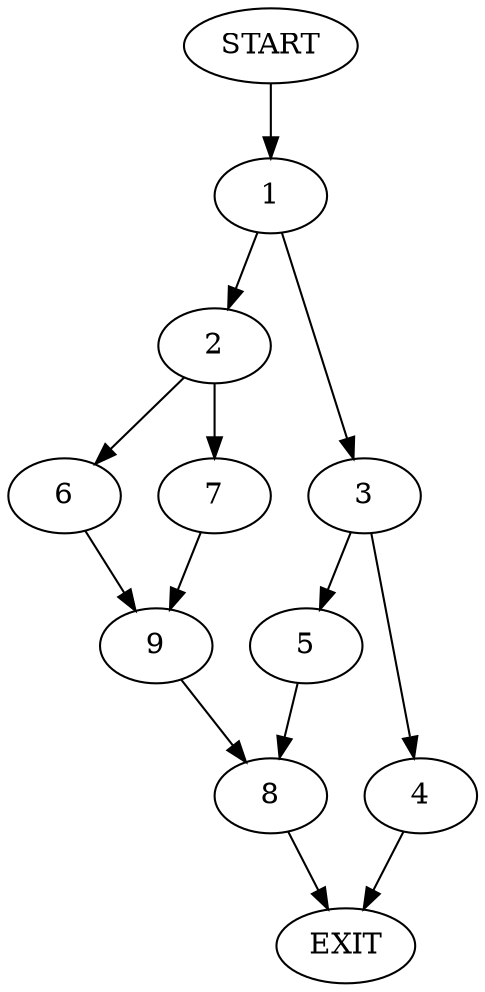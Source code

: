 digraph {
0 [label="START"]
10 [label="EXIT"]
0 -> 1
1 -> 2
1 -> 3
3 -> 4
3 -> 5
2 -> 6
2 -> 7
4 -> 10
5 -> 8
8 -> 10
6 -> 9
7 -> 9
9 -> 8
}
